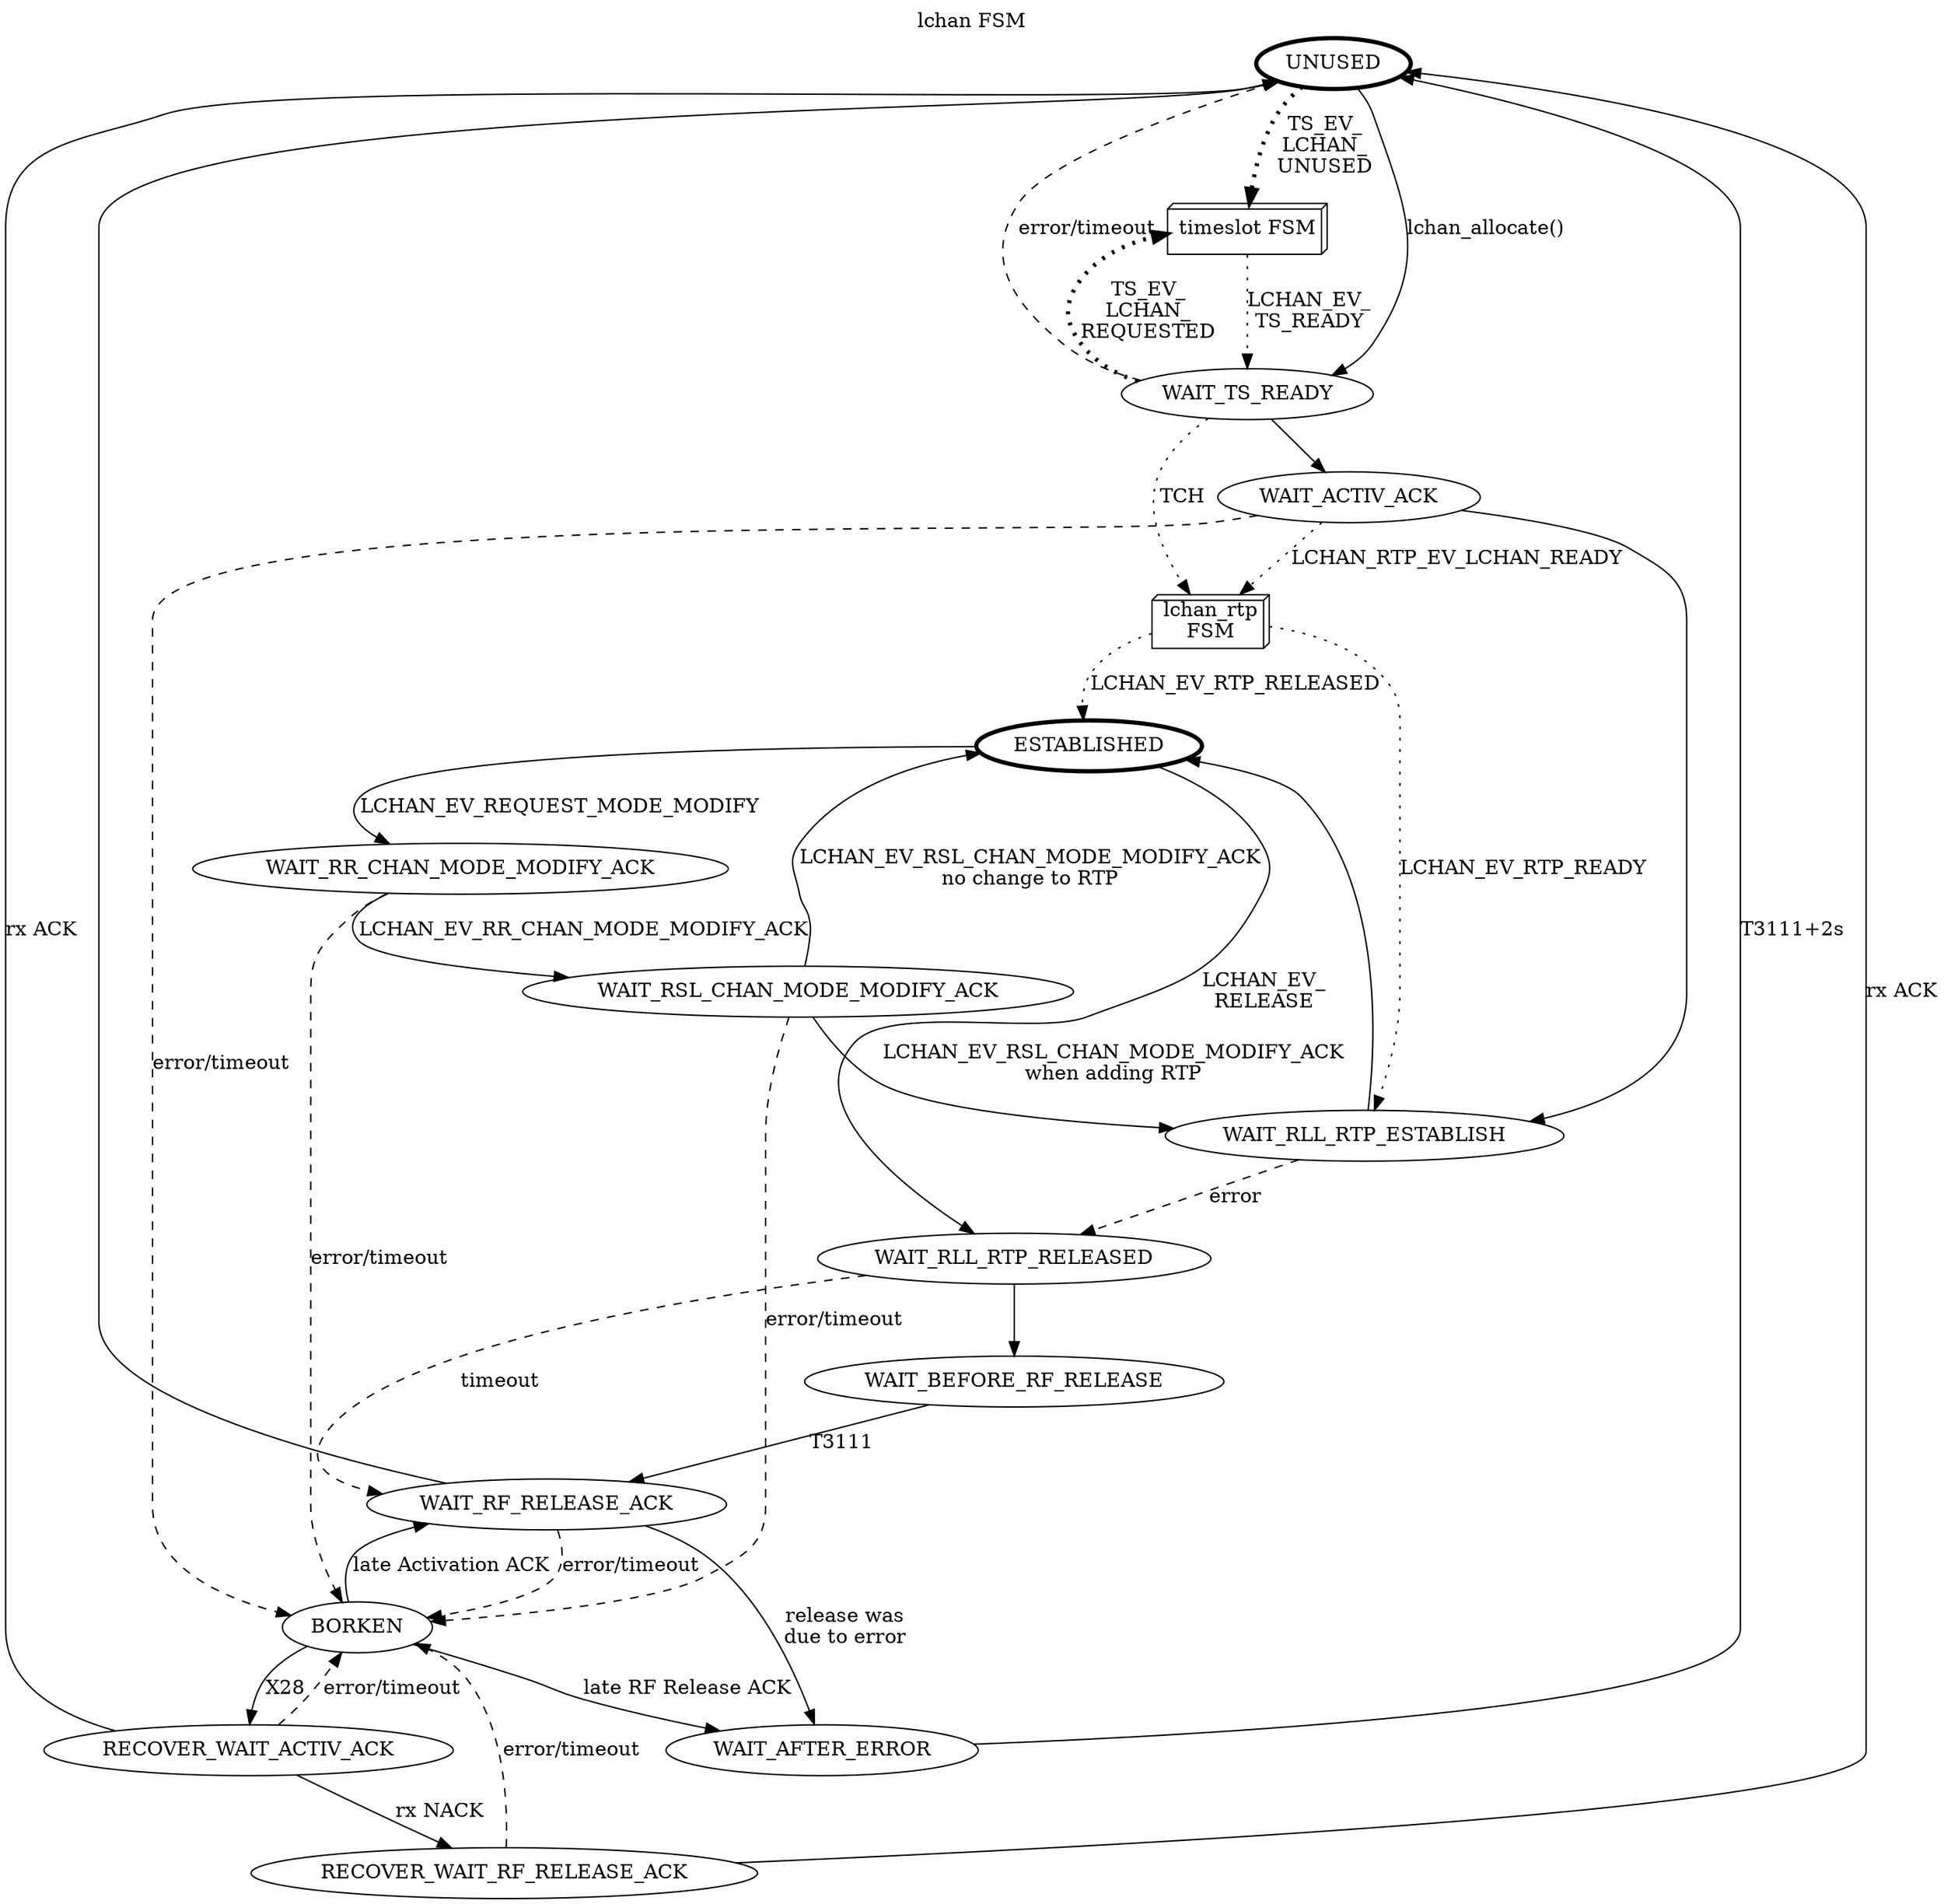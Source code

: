 digraph G {
rankdir=TB
labelloc=t; label="lchan FSM"
	
	invisible [style="invisible"]
	UNUSED [penwidth=3.0]
	ESTABLISHED [penwidth=3.0]
	
	ts [label="timeslot FSM",shape=box3d]
	rtp [label="lchan_rtp\nFSM",shape=box3d]

	UNUSED -> WAIT_TS_READY [label="lchan_allocate()"]
	WAIT_TS_READY -> WAIT_ACTIV_ACK
	WAIT_ACTIV_ACK -> WAIT_RLL_RTP_ESTABLISH
	WAIT_RLL_RTP_ESTABLISH -> ESTABLISHED

	ESTABLISHED -> WAIT_RLL_RTP_RELEASED [label="LCHAN_EV_\nRELEASE"]
	WAIT_RLL_RTP_RELEASED -> WAIT_BEFORE_RF_RELEASE
	WAIT_RLL_RTP_RELEASED -> WAIT_RF_RELEASE_ACK [label="timeout",style=dashed,constraint=false]

	WAIT_BEFORE_RF_RELEASE -> WAIT_RF_RELEASE_ACK [label="T3111"]
	WAIT_RF_RELEASE_ACK -> UNUSED
	WAIT_RF_RELEASE_ACK -> WAIT_AFTER_ERROR [label="release was\ndue to error"]
	WAIT_AFTER_ERROR -> UNUSED [label="T3111+2s"]

	WAIT_TS_READY -> ts [label="TS_EV_\nLCHAN_\nREQUESTED",style=dotted,penwidth=3]
	UNUSED -> ts [label="TS_EV_\nLCHAN_\nUNUSED",style=dotted,penwidth=3]
	ts -> WAIT_TS_READY [label="LCHAN_EV_\nTS_READY",style=dotted]

	WAIT_TS_READY -> rtp [label="TCH",style=dotted]

	WAIT_TS_READY -> UNUSED [label="error/timeout",style=dashed,constraint=false]
	{WAIT_ACTIV_ACK,WAIT_RF_RELEASE_ACK} -> BORKEN [label="error/timeout",style=dashed]
	BORKEN -> WAIT_AFTER_ERROR [label="late RF Release ACK"]
	BORKEN -> WAIT_RF_RELEASE_ACK [label="late Activation ACK"]
	WAIT_RLL_RTP_ESTABLISH -> WAIT_RLL_RTP_RELEASED [label=error,style=dashed]

	WAIT_ACTIV_ACK -> rtp [label="LCHAN_RTP_EV_LCHAN_READY",style=dotted]
	rtp -> WAIT_RLL_RTP_ESTABLISH [label="LCHAN_EV_RTP_READY",style=dotted]
	rtp -> ESTABLISHED [label="LCHAN_EV_RTP_RELEASED",style=dotted]

	ESTABLISHED -> WAIT_RR_CHAN_MODE_MODIFY_ACK [label="LCHAN_EV_REQUEST_MODE_MODIFY"]
	WAIT_RR_CHAN_MODE_MODIFY_ACK -> WAIT_RSL_CHAN_MODE_MODIFY_ACK [label="LCHAN_EV_RR_CHAN_MODE_MODIFY_ACK"]
	WAIT_RSL_CHAN_MODE_MODIFY_ACK -> WAIT_RLL_RTP_ESTABLISH [label="LCHAN_EV_RSL_CHAN_MODE_MODIFY_ACK\nwhen adding RTP"]
	WAIT_RSL_CHAN_MODE_MODIFY_ACK -> ESTABLISHED [label="LCHAN_EV_RSL_CHAN_MODE_MODIFY_ACK\nno change to RTP"]
	WAIT_RR_CHAN_MODE_MODIFY_ACK -> BORKEN [label="error/timeout",style=dashed]
	WAIT_RSL_CHAN_MODE_MODIFY_ACK -> BORKEN [label="error/timeout",style=dashed]

	BORKEN -> RECOVER_WAIT_ACTIV_ACK [label="X28"]
	RECOVER_WAIT_ACTIV_ACK -> BORKEN [label="error/timeout",style=dashed]

	RECOVER_WAIT_ACTIV_ACK -> UNUSED [label="rx ACK"]
	RECOVER_WAIT_ACTIV_ACK -> RECOVER_WAIT_RF_RELEASE_ACK [label="rx NACK"]

	RECOVER_WAIT_RF_RELEASE_ACK -> UNUSED [label="rx ACK"]
	RECOVER_WAIT_RF_RELEASE_ACK -> BORKEN [label="error/timeout",style=dashed]
}
